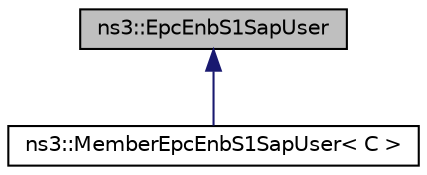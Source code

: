 digraph "ns3::EpcEnbS1SapUser"
{
 // LATEX_PDF_SIZE
  edge [fontname="Helvetica",fontsize="10",labelfontname="Helvetica",labelfontsize="10"];
  node [fontname="Helvetica",fontsize="10",shape=record];
  Node1 [label="ns3::EpcEnbS1SapUser",height=0.2,width=0.4,color="black", fillcolor="grey75", style="filled", fontcolor="black",tooltip="This class implements the Service Access Point (SAP) between the LteEnbRrc and the EpcEnbApplication."];
  Node1 -> Node2 [dir="back",color="midnightblue",fontsize="10",style="solid",fontname="Helvetica"];
  Node2 [label="ns3::MemberEpcEnbS1SapUser\< C \>",height=0.2,width=0.4,color="black", fillcolor="white", style="filled",URL="$classns3_1_1_member_epc_enb_s1_sap_user.html",tooltip="Template for the implementation of the EpcEnbS1SapUser as a member of an owner class of type C to whi..."];
}
